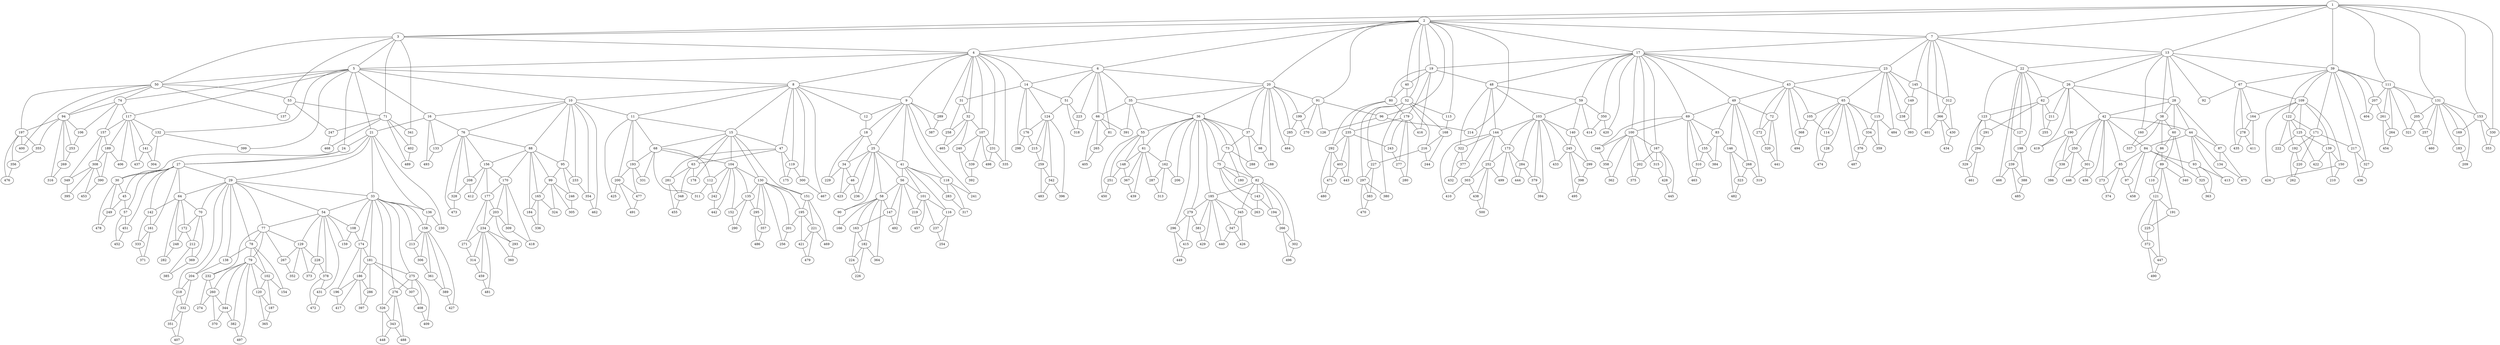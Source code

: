 graph g_m_997{
1--2
1--3
2--3
2--4
3--4
3--5
4--5
2--6
4--6
1--7
2--7
4--8
5--8
4--9
8--9
5--10
8--10
8--11
10--11
8--12
9--12
1--13
7--13
4--14
6--14
8--15
11--15
5--16
10--16
2--17
7--17
9--18
12--18
2--19
17--19
2--20
6--20
5--21
16--21
7--22
13--22
7--23
17--23
5--24
21--24
9--25
18--25
13--26
22--26
21--27
24--27
13--28
26--28
21--29
27--29
24--30
27--30
4--31
14--31
4--32
31--32
21--33
29--33
18--34
25--34
6--35
20--35
20--36
35--36
20--37
36--37
13--38
28--38
1--39
13--39
2--40
19--40
9--41
25--41
26--42
28--42
17--43
23--43
28--44
42--44
27--45
30--45
25--46
34--46
8--47
15--47
17--48
19--48
17--49
43--49
3--50
5--50
6--51
14--51
2--52
40--52
3--53
50--53
29--54
33--54
35--55
36--55
25--56
41--56
27--57
45--57
25--58
56--58
17--59
48--59
28--60
38--60
36--61
55--61
22--62
26--62
15--63
47--63
27--64
29--64
23--65
43--65
6--66
35--66
13--67
39--67
11--68
15--68
17--69
49--69
29--70
64--70
3--71
53--71
43--72
49--72
36--73
37--73
5--74
50--74
36--75
73--75
10--76
16--76
29--77
54--77
29--78
77--78
77--79
78--79
19--80
40--80
6--81
66--81
36--82
75--82
49--83
69--83
42--84
44--84
42--85
84--85
38--86
60--86
28--87
44--87
10--88
76--88
60--89
86--89
25--90
58--90
2--91
20--91
13--92
67--92
44--93
84--93
50--94
74--94
10--95
88--95
2--96
91--96
84--97
85--97
20--98
37--98
88--99
95--99
17--100
69--100
41--101
56--101
78--102
79--102
48--103
59--103
15--104
68--104
43--105
65--105
74--106
94--106
4--107
32--107
33--108
54--108
39--109
67--109
86--110
89--110
1--111
39--111
68--112
104--112
2--113
52--113
65--114
105--114
23--115
65--115
41--116
101--116
5--117
74--117
9--118
41--118
8--119
47--119
79--120
102--120
89--121
110--121
39--122
109--122
22--123
62--123
14--124
51--124
109--125
122--125
91--126
96--126
22--127
123--127
65--128
114--128
54--129
77--129
15--130
104--130
1--131
111--131
5--132
117--132
16--133
76--133
44--134
87--134
104--135
130--135
21--136
33--136
50--137
53--137
29--138
78--138
109--139
125--139
59--140
103--140
117--141
132--141
27--142
64--142
75--143
82--143
48--144
103--144
7--145
23--145
49--146
83--146
56--147
58--147
55--148
61--148
23--149
145--149
109--150
139--150
15--151
130--151
104--152
135--152
1--153
131--153
78--154
102--154
69--155
83--155
76--156
88--156
74--157
117--157
33--158
136--158
54--159
108--159
13--160
38--160
27--161
142--161
36--162
61--162
58--163
147--163
67--164
109--164
88--165
99--165
58--166
90--166
17--167
100--167
52--168
113--168
131--169
153--169
88--170
156--170
39--171
122--171
64--172
70--172
103--173
144--173
33--174
108--174
47--175
119--175
14--176
124--176
156--177
170--177
15--178
63--178
19--179
80--179
73--180
75--180
33--181
174--181
58--182
163--182
131--183
169--183
88--184
165--184
36--185
82--185
174--186
181--186
102--187
120--187
20--188
98--188
117--189
157--189
26--190
42--190
89--191
121--191
122--192
171--192
11--193
68--193
82--194
143--194
130--195
151--195
174--196
186--196
50--197
94--197
22--198
127--198
20--199
91--199
11--200
193--200
130--201
195--201
100--202
167--202
170--203
177--203
29--204
138--204
111--205
131--205
36--206
162--206
39--207
111--207
76--208
156--208
131--209
183--209
139--210
150--210
26--211
62--211
70--212
172--212
33--213
158--213
2--214
96--214
124--215
176--215
52--216
168--216
39--217
171--217
29--218
204--218
56--219
101--219
171--220
192--220
151--221
195--221
122--222
125--222
6--223
51--223
163--224
182--224
121--225
191--225
182--226
224--226
52--227
216--227
54--228
129--228
18--229
34--229
21--230
136--230
4--231
107--231
77--232
79--232
10--233
95--233
177--234
203--234
80--235
179--235
25--236
46--236
101--237
116--237
23--238
149--238
22--239
198--239
32--240
107--240
9--241
118--241
104--242
112--242
179--243
235--243
168--244
216--244
103--245
140--245
95--246
99--246
53--247
71--247
64--248
172--248
30--249
45--249
42--250
190--250
55--251
148--251
144--252
173--252
94--253
106--253
116--254
237--254
62--255
211--255
130--256
201--256
131--257
205--257
31--258
32--258
124--259
215--259
79--260
232--260
111--261
207--261
192--262
220--262
75--263
143--263
111--264
261--264
66--265
81--265
82--266
194--266
77--267
129--267
49--268
146--268
94--269
253--269
91--270
199--270
177--271
234--271
43--272
72--272
42--273
85--273
232--274
260--274
33--275
181--275
33--276
275--276
179--277
243--277
67--278
164--278
36--279
185--279
179--280
277--280
47--281
63--281
64--282
248--282
41--283
118--283
103--284
173--284
20--285
199--285
181--286
186--286
61--287
162--287
37--288
73--288
4--289
9--289
135--290
152--290
62--291
123--291
80--292
235--292
203--293
234--293
123--294
291--294
130--295
135--295
36--296
279--296
52--297
227--297
14--298
176--298
140--299
245--299
8--300
119--300
42--301
250--301
82--302
266--302
144--303
252--303
132--304
141--304
99--305
246--305
158--306
213--306
181--307
275--307
157--308
189--308
170--309
203--309
69--310
155--310
68--311
112--311
7--312
145--312
162--313
287--313
234--314
271--314
17--315
167--315
94--316
269--316
118--317
283--317
51--318
223--318
49--319
268--319
72--320
272--320
111--321
205--321
48--322
144--322
146--323
268--323
99--324
165--324
84--325
93--325
33--326
276--326
39--327
217--327
76--328
208--328
123--329
294--329
1--330
153--330
68--331
193--331
204--332
218--332
142--333
161--333
65--334
115--334
4--335
231--335
165--336
184--336
38--337
160--337
190--338
250--338
107--339
240--339
60--340
89--340
3--341
71--341
124--342
259--342
276--343
326--343
79--344
260--344
82--345
185--345
69--346
100--346
185--347
345--347
63--348
281--348
157--349
308--349
17--350
59--350
218--351
332--351
129--352
267--352
153--353
330--353
10--354
233--354
94--355
197--355
197--356
355--356
130--357
295--357
100--358
346--358
115--359
334--359
234--360
293--360
158--361
306--361
100--362
358--362
93--363
325--363
58--364
182--364
120--365
187--365
7--366
312--366
61--367
148--367
43--368
105--368
70--369
212--369
260--370
344--370
161--371
333--371
121--372
225--372
129--373
228--373
85--374
273--374
100--375
202--375
65--376
334--376
48--377
322--377
54--378
228--378
103--379
284--379
52--380
297--380
185--381
279--381
79--382
344--382
227--383
297--383
83--384
155--384
212--385
369--385
190--386
338--386
9--387
289--387
198--388
239--388
158--389
361--389
189--390
308--390
35--391
66--391
240--392
339--392
149--393
238--393
103--394
379--394
308--395
349--395
124--396
342--396
186--397
286--397
245--398
299--398
5--399
132--399
50--400
197--400
7--401
366--401
71--402
341--402
235--403
292--403
39--404
207--404
66--405
265--405
117--406
189--406
332--407
351--407
275--408
307--408
275--409
408--409
144--410
303--410
164--411
278--411
156--412
208--412
44--413
93--413
59--414
350--414
279--415
296--415
19--416
179--416
186--417
196--417
170--418
309--418
26--419
190--419
17--420
350--420
195--421
221--421
125--422
139--422
34--423
46--423
109--424
150--424
11--425
200--425
345--426
347--426
158--427
389--427
167--428
315--428
185--429
381--429
312--430
366--430
54--431
378--431
322--432
377--432
103--433
245--433
366--434
430--434
67--435
278--435
217--436
327--436
117--437
141--437
252--438
303--438
61--439
367--439
185--440
347--440
72--441
320--441
104--442
242--442
235--443
403--443
173--444
284--444
167--445
428--445
250--446
301--446
121--447
372--447
326--448
343--448
296--449
415--449
55--450
251--450
27--451
57--451
57--452
451--452
308--453
390--453
261--454
264--454
281--455
348--455
42--456
301--456
101--457
219--457
84--458
97--458
234--459
314--459
131--460
257--460
294--461
329--461
10--462
354--462
69--463
310--463
20--464
285--464
32--465
258--465
22--466
239--466
8--467
300--467
71--468
247--468
151--469
221--469
297--470
383--470
292--471
403--471
378--472
431--472
76--473
328--473
65--474
128--474
87--475
134--475
197--476
356--476
193--477
200--477
30--478
249--478
221--479
421--479
292--480
471--480
234--481
459--481
146--482
323--482
259--483
342--483
23--484
115--484
239--485
388--485
295--486
357--486
65--487
376--487
276--488
343--488
71--489
402--489
372--490
447--490
200--491
477--491
56--492
147--492
16--493
133--493
43--494
368--494
245--495
398--495
266--496
302--496
79--497
382--497
107--498
231--498
173--499
252--499
252--500
438--500
}
